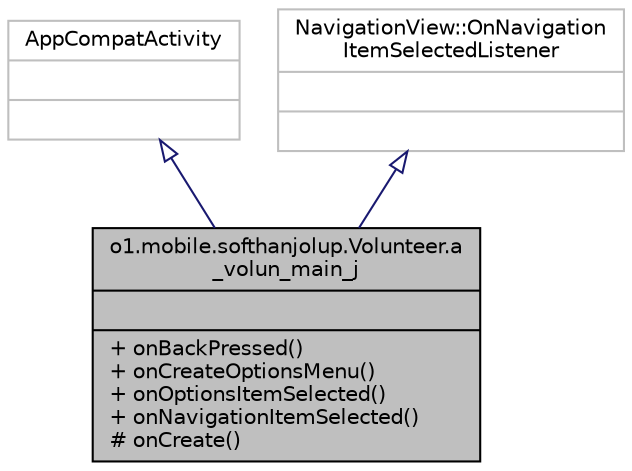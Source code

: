 digraph "o1.mobile.softhanjolup.Volunteer.a_volun_main_j"
{
 // LATEX_PDF_SIZE
  edge [fontname="Helvetica",fontsize="10",labelfontname="Helvetica",labelfontsize="10"];
  node [fontname="Helvetica",fontsize="10",shape=record];
  Node3 [label="{o1.mobile.softhanjolup.Volunteer.a\l_volun_main_j\n||+ onBackPressed()\l+ onCreateOptionsMenu()\l+ onOptionsItemSelected()\l+ onNavigationItemSelected()\l# onCreate()\l}",height=0.2,width=0.4,color="black", fillcolor="grey75", style="filled", fontcolor="black",tooltip=" "];
  Node4 -> Node3 [dir="back",color="midnightblue",fontsize="10",style="solid",arrowtail="onormal",fontname="Helvetica"];
  Node4 [label="{AppCompatActivity\n||}",height=0.2,width=0.4,color="grey75", fillcolor="white", style="filled",tooltip=" "];
  Node5 -> Node3 [dir="back",color="midnightblue",fontsize="10",style="solid",arrowtail="onormal",fontname="Helvetica"];
  Node5 [label="{NavigationView::OnNavigation\lItemSelectedListener\n||}",height=0.2,width=0.4,color="grey75", fillcolor="white", style="filled",tooltip=" "];
}
